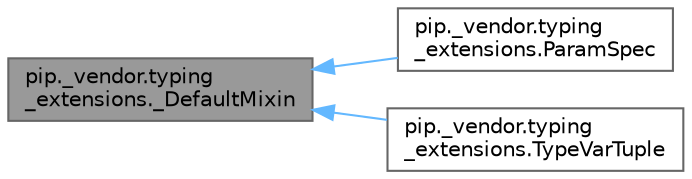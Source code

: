 digraph "pip._vendor.typing_extensions._DefaultMixin"
{
 // LATEX_PDF_SIZE
  bgcolor="transparent";
  edge [fontname=Helvetica,fontsize=10,labelfontname=Helvetica,labelfontsize=10];
  node [fontname=Helvetica,fontsize=10,shape=box,height=0.2,width=0.4];
  rankdir="LR";
  Node1 [id="Node000001",label="pip._vendor.typing\l_extensions._DefaultMixin",height=0.2,width=0.4,color="gray40", fillcolor="grey60", style="filled", fontcolor="black",tooltip=" "];
  Node1 -> Node2 [id="edge1_Node000001_Node000002",dir="back",color="steelblue1",style="solid",tooltip=" "];
  Node2 [id="Node000002",label="pip._vendor.typing\l_extensions.ParamSpec",height=0.2,width=0.4,color="gray40", fillcolor="white", style="filled",URL="$d8/dbb/classpip_1_1__vendor_1_1typing__extensions_1_1ParamSpec.html",tooltip=" "];
  Node1 -> Node3 [id="edge2_Node000001_Node000003",dir="back",color="steelblue1",style="solid",tooltip=" "];
  Node3 [id="Node000003",label="pip._vendor.typing\l_extensions.TypeVarTuple",height=0.2,width=0.4,color="gray40", fillcolor="white", style="filled",URL="$db/d4a/classpip_1_1__vendor_1_1typing__extensions_1_1TypeVarTuple.html",tooltip=" "];
}
